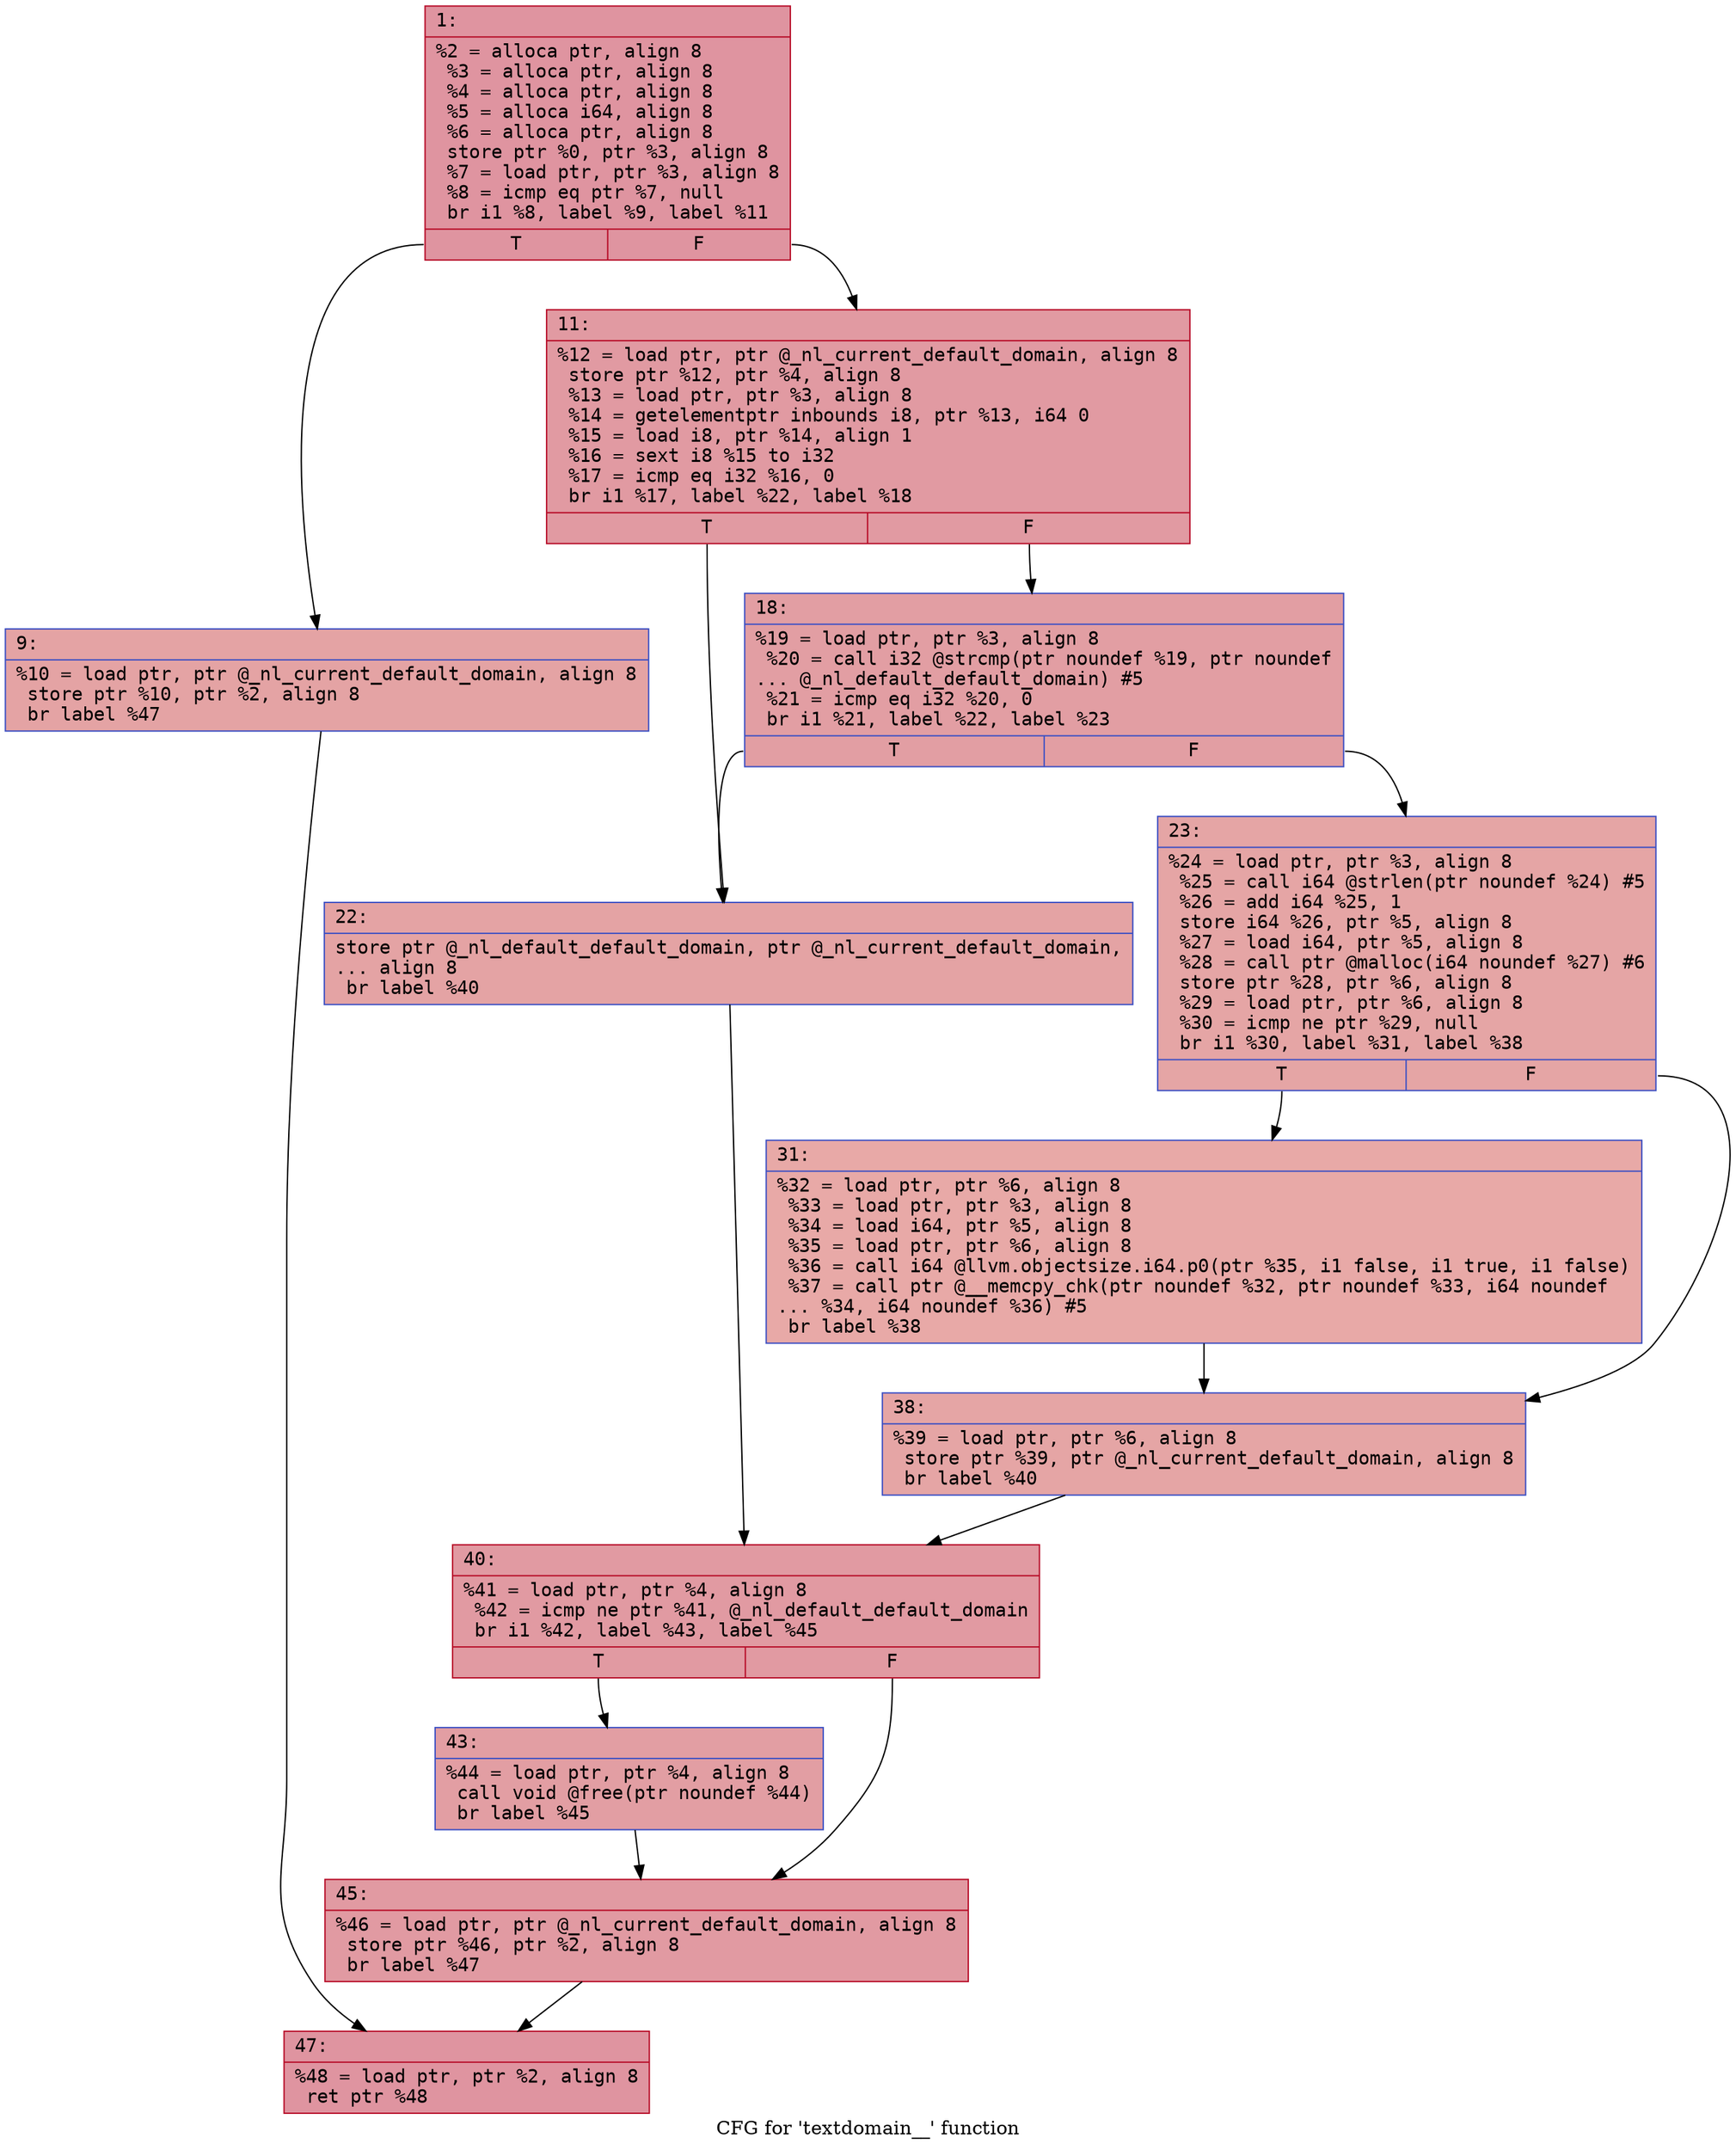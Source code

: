 digraph "CFG for 'textdomain__' function" {
	label="CFG for 'textdomain__' function";

	Node0x600000971ef0 [shape=record,color="#b70d28ff", style=filled, fillcolor="#b70d2870" fontname="Courier",label="{1:\l|  %2 = alloca ptr, align 8\l  %3 = alloca ptr, align 8\l  %4 = alloca ptr, align 8\l  %5 = alloca i64, align 8\l  %6 = alloca ptr, align 8\l  store ptr %0, ptr %3, align 8\l  %7 = load ptr, ptr %3, align 8\l  %8 = icmp eq ptr %7, null\l  br i1 %8, label %9, label %11\l|{<s0>T|<s1>F}}"];
	Node0x600000971ef0:s0 -> Node0x600000971f40[tooltip="1 -> 9\nProbability 37.50%" ];
	Node0x600000971ef0:s1 -> Node0x600000971f90[tooltip="1 -> 11\nProbability 62.50%" ];
	Node0x600000971f40 [shape=record,color="#3d50c3ff", style=filled, fillcolor="#c32e3170" fontname="Courier",label="{9:\l|  %10 = load ptr, ptr @_nl_current_default_domain, align 8\l  store ptr %10, ptr %2, align 8\l  br label %47\l}"];
	Node0x600000971f40 -> Node0x600000972260[tooltip="9 -> 47\nProbability 100.00%" ];
	Node0x600000971f90 [shape=record,color="#b70d28ff", style=filled, fillcolor="#bb1b2c70" fontname="Courier",label="{11:\l|  %12 = load ptr, ptr @_nl_current_default_domain, align 8\l  store ptr %12, ptr %4, align 8\l  %13 = load ptr, ptr %3, align 8\l  %14 = getelementptr inbounds i8, ptr %13, i64 0\l  %15 = load i8, ptr %14, align 1\l  %16 = sext i8 %15 to i32\l  %17 = icmp eq i32 %16, 0\l  br i1 %17, label %22, label %18\l|{<s0>T|<s1>F}}"];
	Node0x600000971f90:s0 -> Node0x600000972030[tooltip="11 -> 22\nProbability 37.50%" ];
	Node0x600000971f90:s1 -> Node0x600000971fe0[tooltip="11 -> 18\nProbability 62.50%" ];
	Node0x600000971fe0 [shape=record,color="#3d50c3ff", style=filled, fillcolor="#be242e70" fontname="Courier",label="{18:\l|  %19 = load ptr, ptr %3, align 8\l  %20 = call i32 @strcmp(ptr noundef %19, ptr noundef\l... @_nl_default_default_domain) #5\l  %21 = icmp eq i32 %20, 0\l  br i1 %21, label %22, label %23\l|{<s0>T|<s1>F}}"];
	Node0x600000971fe0:s0 -> Node0x600000972030[tooltip="18 -> 22\nProbability 37.50%" ];
	Node0x600000971fe0:s1 -> Node0x600000972080[tooltip="18 -> 23\nProbability 62.50%" ];
	Node0x600000972030 [shape=record,color="#3d50c3ff", style=filled, fillcolor="#c32e3170" fontname="Courier",label="{22:\l|  store ptr @_nl_default_default_domain, ptr @_nl_current_default_domain,\l... align 8\l  br label %40\l}"];
	Node0x600000972030 -> Node0x600000972170[tooltip="22 -> 40\nProbability 100.00%" ];
	Node0x600000972080 [shape=record,color="#3d50c3ff", style=filled, fillcolor="#c5333470" fontname="Courier",label="{23:\l|  %24 = load ptr, ptr %3, align 8\l  %25 = call i64 @strlen(ptr noundef %24) #5\l  %26 = add i64 %25, 1\l  store i64 %26, ptr %5, align 8\l  %27 = load i64, ptr %5, align 8\l  %28 = call ptr @malloc(i64 noundef %27) #6\l  store ptr %28, ptr %6, align 8\l  %29 = load ptr, ptr %6, align 8\l  %30 = icmp ne ptr %29, null\l  br i1 %30, label %31, label %38\l|{<s0>T|<s1>F}}"];
	Node0x600000972080:s0 -> Node0x6000009720d0[tooltip="23 -> 31\nProbability 62.50%" ];
	Node0x600000972080:s1 -> Node0x600000972120[tooltip="23 -> 38\nProbability 37.50%" ];
	Node0x6000009720d0 [shape=record,color="#3d50c3ff", style=filled, fillcolor="#ca3b3770" fontname="Courier",label="{31:\l|  %32 = load ptr, ptr %6, align 8\l  %33 = load ptr, ptr %3, align 8\l  %34 = load i64, ptr %5, align 8\l  %35 = load ptr, ptr %6, align 8\l  %36 = call i64 @llvm.objectsize.i64.p0(ptr %35, i1 false, i1 true, i1 false)\l  %37 = call ptr @__memcpy_chk(ptr noundef %32, ptr noundef %33, i64 noundef\l... %34, i64 noundef %36) #5\l  br label %38\l}"];
	Node0x6000009720d0 -> Node0x600000972120[tooltip="31 -> 38\nProbability 100.00%" ];
	Node0x600000972120 [shape=record,color="#3d50c3ff", style=filled, fillcolor="#c5333470" fontname="Courier",label="{38:\l|  %39 = load ptr, ptr %6, align 8\l  store ptr %39, ptr @_nl_current_default_domain, align 8\l  br label %40\l}"];
	Node0x600000972120 -> Node0x600000972170[tooltip="38 -> 40\nProbability 100.00%" ];
	Node0x600000972170 [shape=record,color="#b70d28ff", style=filled, fillcolor="#bb1b2c70" fontname="Courier",label="{40:\l|  %41 = load ptr, ptr %4, align 8\l  %42 = icmp ne ptr %41, @_nl_default_default_domain\l  br i1 %42, label %43, label %45\l|{<s0>T|<s1>F}}"];
	Node0x600000972170:s0 -> Node0x6000009721c0[tooltip="40 -> 43\nProbability 62.50%" ];
	Node0x600000972170:s1 -> Node0x600000972210[tooltip="40 -> 45\nProbability 37.50%" ];
	Node0x6000009721c0 [shape=record,color="#3d50c3ff", style=filled, fillcolor="#be242e70" fontname="Courier",label="{43:\l|  %44 = load ptr, ptr %4, align 8\l  call void @free(ptr noundef %44)\l  br label %45\l}"];
	Node0x6000009721c0 -> Node0x600000972210[tooltip="43 -> 45\nProbability 100.00%" ];
	Node0x600000972210 [shape=record,color="#b70d28ff", style=filled, fillcolor="#bb1b2c70" fontname="Courier",label="{45:\l|  %46 = load ptr, ptr @_nl_current_default_domain, align 8\l  store ptr %46, ptr %2, align 8\l  br label %47\l}"];
	Node0x600000972210 -> Node0x600000972260[tooltip="45 -> 47\nProbability 100.00%" ];
	Node0x600000972260 [shape=record,color="#b70d28ff", style=filled, fillcolor="#b70d2870" fontname="Courier",label="{47:\l|  %48 = load ptr, ptr %2, align 8\l  ret ptr %48\l}"];
}
